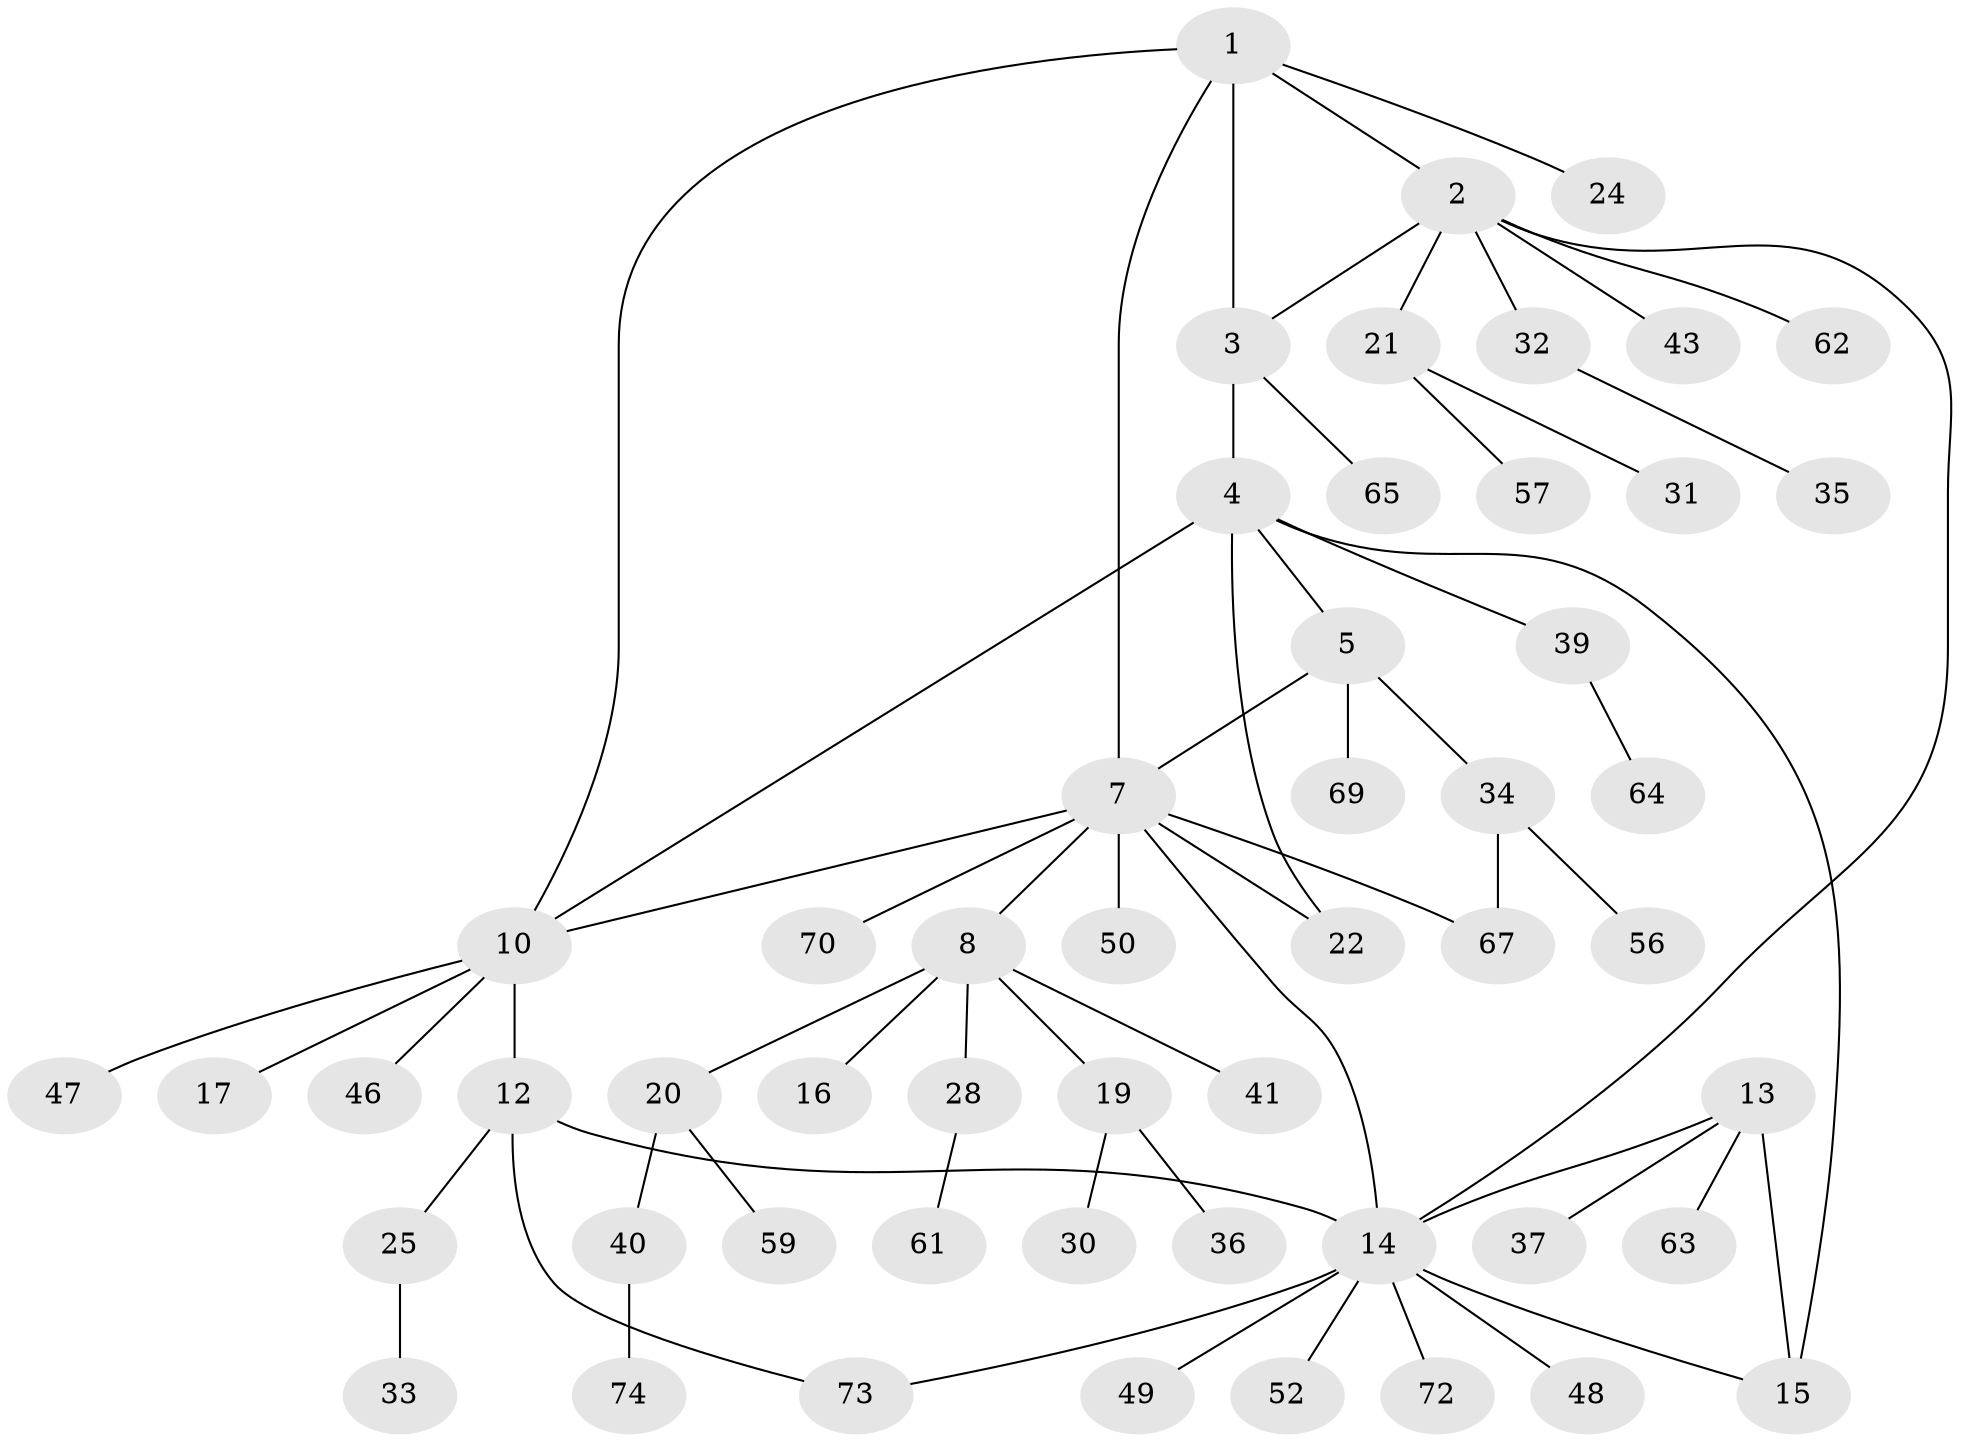 // original degree distribution, {6: 0.05405405405405406, 8: 0.02702702702702703, 5: 0.05405405405405406, 3: 0.05405405405405406, 7: 0.013513513513513514, 4: 0.06756756756756757, 10: 0.013513513513513514, 1: 0.5540540540540541, 2: 0.16216216216216217}
// Generated by graph-tools (version 1.1) at 2025/42/03/06/25 10:42:14]
// undirected, 53 vertices, 63 edges
graph export_dot {
graph [start="1"]
  node [color=gray90,style=filled];
  1 [super="+38"];
  2 [super="+55"];
  3 [super="+68"];
  4 [super="+6"];
  5 [super="+66"];
  7 [super="+9"];
  8 [super="+54"];
  10 [super="+11"];
  12 [super="+18"];
  13 [super="+23"];
  14 [super="+60"];
  15 [super="+51"];
  16;
  17;
  19 [super="+26"];
  20 [super="+71"];
  21 [super="+53"];
  22;
  24;
  25 [super="+27"];
  28 [super="+29"];
  30;
  31;
  32;
  33 [super="+42"];
  34 [super="+44"];
  35;
  36;
  37;
  39 [super="+45"];
  40 [super="+58"];
  41;
  43;
  46;
  47;
  48;
  49;
  50;
  52;
  56;
  57;
  59;
  61;
  62;
  63;
  64;
  65;
  67;
  69;
  70;
  72;
  73;
  74;
  1 -- 2;
  1 -- 3;
  1 -- 7;
  1 -- 10;
  1 -- 24;
  2 -- 3;
  2 -- 14;
  2 -- 21;
  2 -- 32;
  2 -- 43;
  2 -- 62;
  3 -- 65;
  3 -- 4;
  4 -- 5 [weight=2];
  4 -- 22;
  4 -- 39;
  4 -- 15;
  4 -- 10;
  5 -- 34;
  5 -- 7;
  5 -- 69;
  7 -- 8 [weight=2];
  7 -- 67;
  7 -- 70;
  7 -- 50;
  7 -- 22;
  7 -- 14;
  7 -- 10;
  8 -- 16;
  8 -- 19;
  8 -- 20;
  8 -- 28;
  8 -- 41;
  10 -- 12 [weight=2];
  10 -- 17;
  10 -- 46;
  10 -- 47;
  12 -- 14;
  12 -- 25;
  12 -- 73;
  13 -- 14;
  13 -- 15;
  13 -- 37;
  13 -- 63;
  14 -- 15;
  14 -- 48;
  14 -- 49;
  14 -- 52;
  14 -- 72;
  14 -- 73;
  19 -- 30;
  19 -- 36;
  20 -- 40;
  20 -- 59;
  21 -- 31;
  21 -- 57;
  25 -- 33;
  28 -- 61;
  32 -- 35;
  34 -- 56;
  34 -- 67;
  39 -- 64;
  40 -- 74;
}
